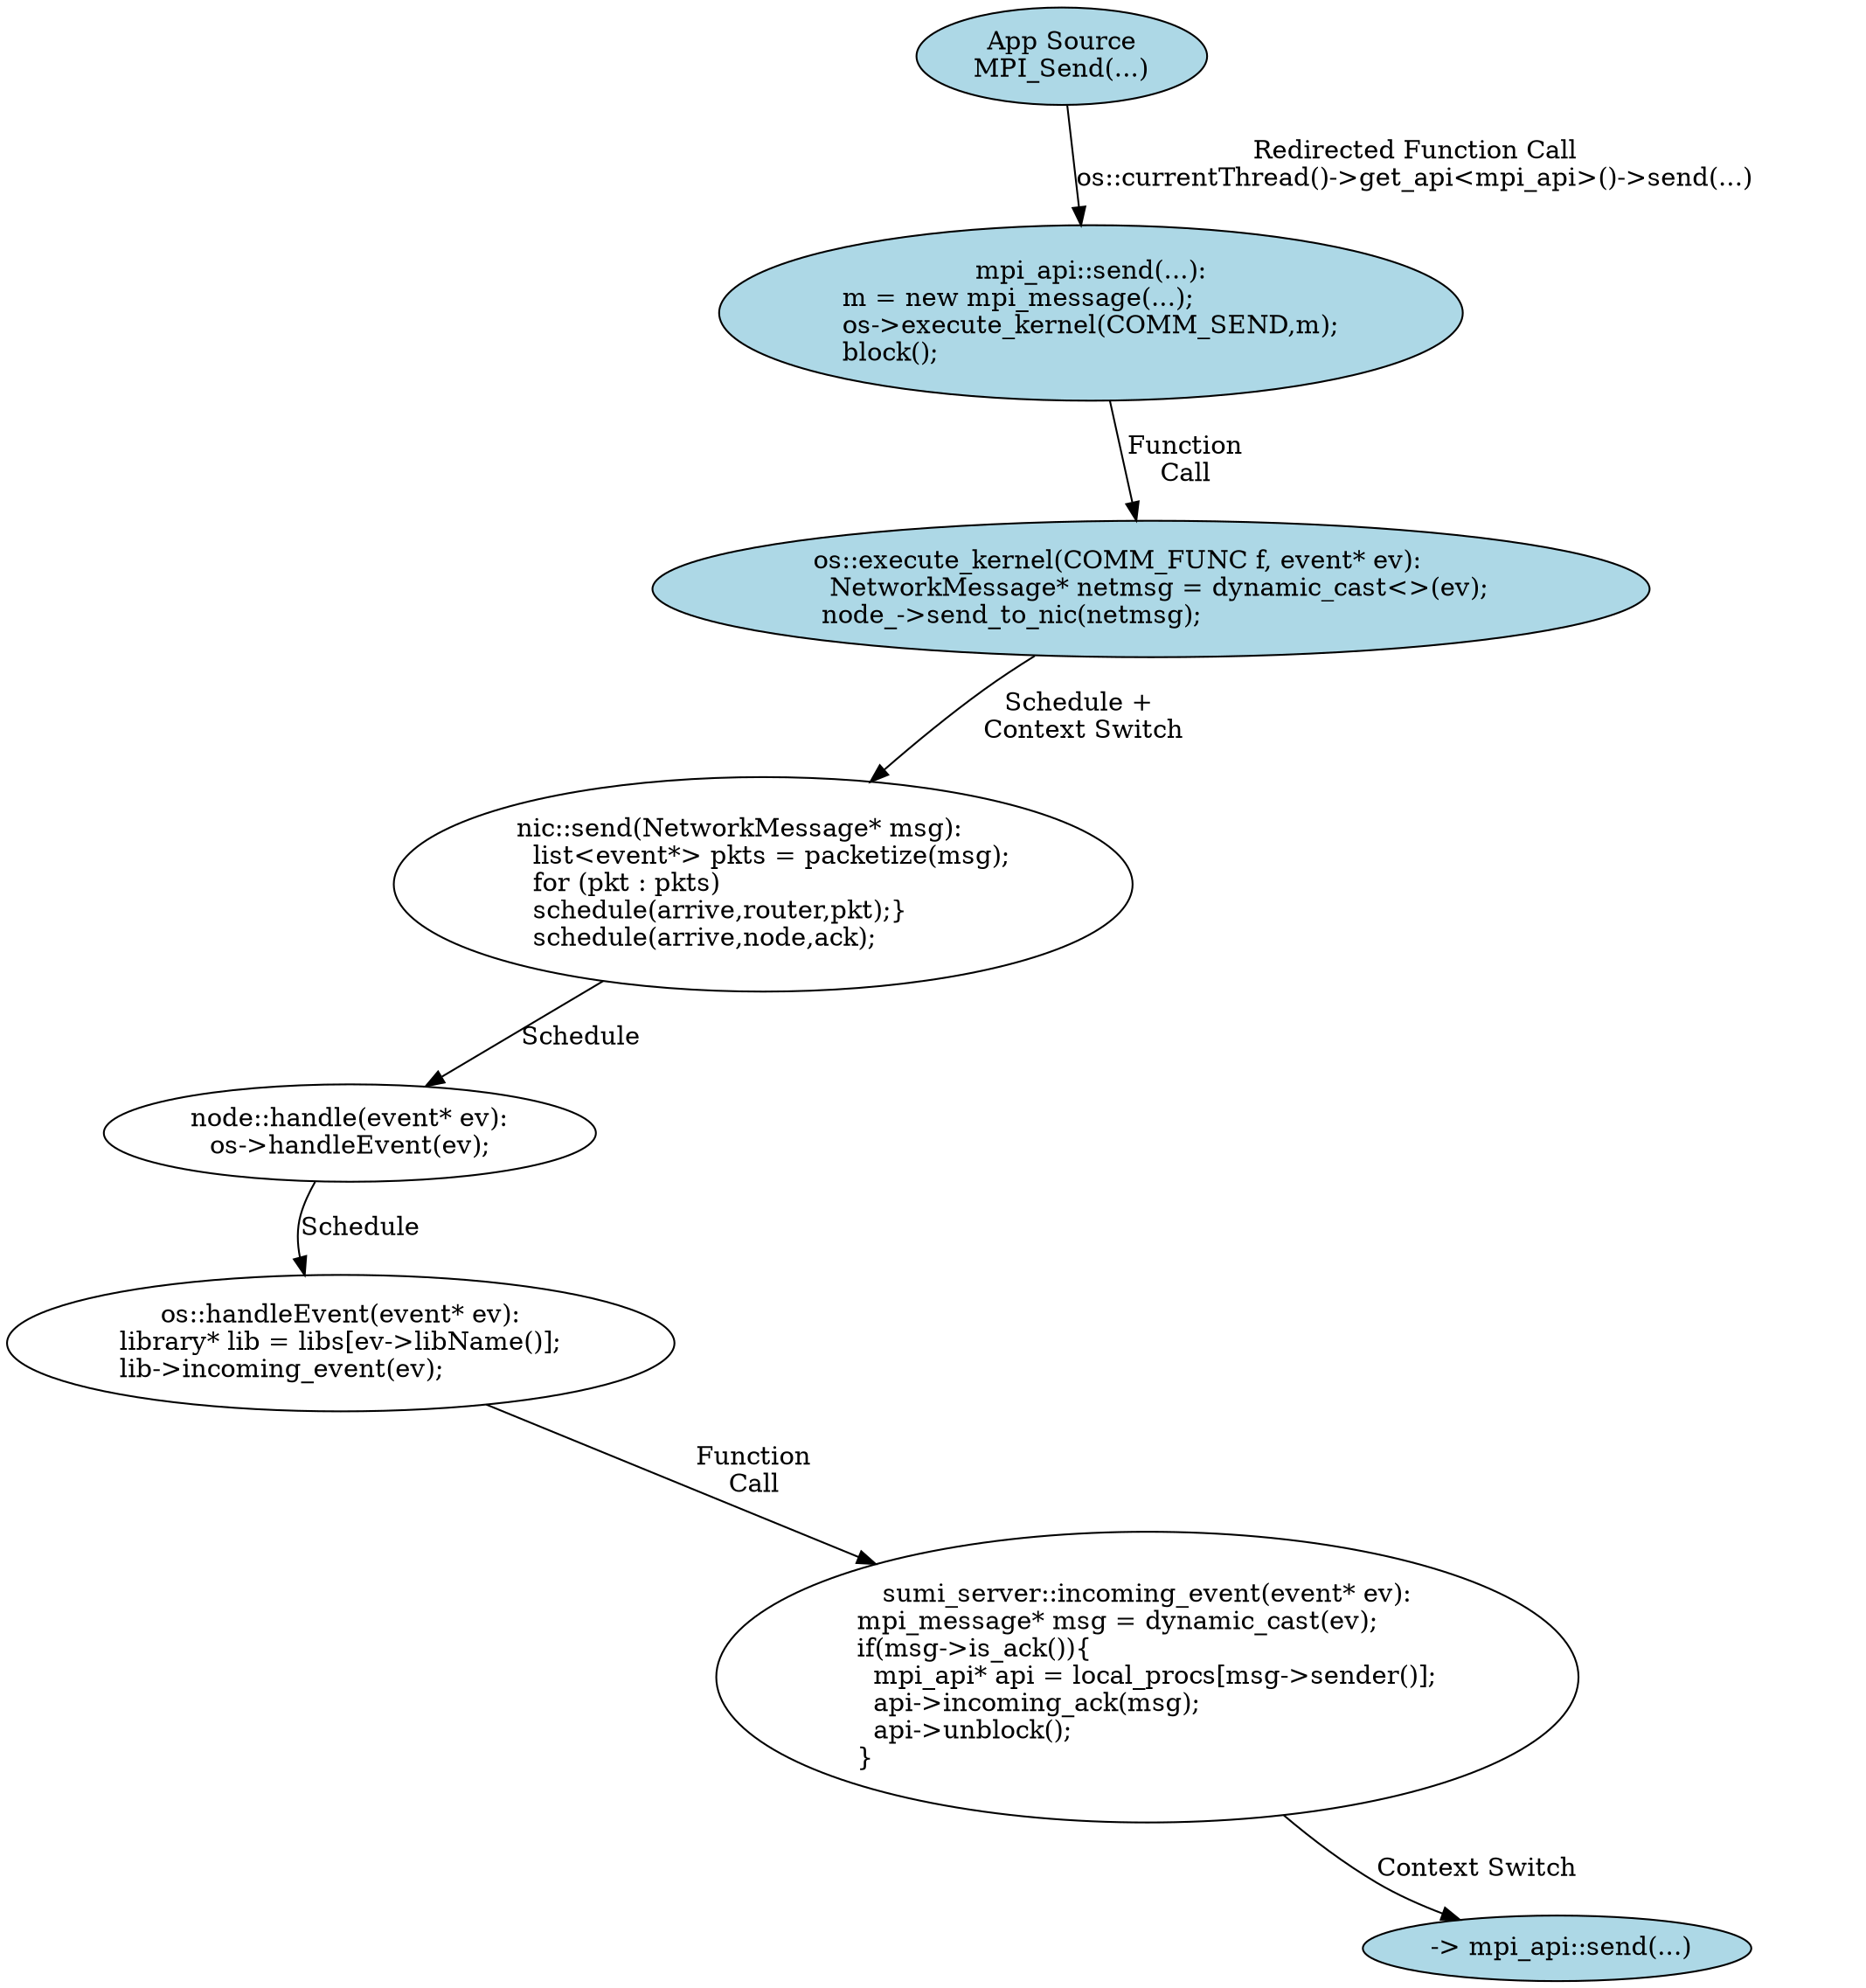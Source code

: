 
digraph { 

nic0,nic1,nic2,nic4,nic5,nic6,nic7,
mpi0,mpi1,mpi2,mpi3,mpi4,mpi5,mpi7,
node0,node1,node2,node3,node6,node7,
thr13,thr14,thr15,thr16
[style=invis];

thr10 [style=filled,fillcolor="lightblue",label="App Source\nMPI_Send(...)"];
thr11 [style=filled,fillcolor="lightblue",label="mpi_api::send(...):\nm = new mpi_message(...);\los->execute_kernel(COMM_SEND,m);\lblock();\l"];
thr12 [style=filled,fillcolor="lightblue",label="os::execute_kernel(COMM_FUNC f, event* ev):\l  NetworkMessage* netmsg = dynamic_cast<>(ev);\l node_->send_to_nic(netmsg);\l"]
nic3  [label="nic::send(NetworkMessage* msg):\l  list<event*> pkts = packetize(msg);\l  for (pkt : pkts)\l  schedule(arrive,router,pkt);}\l  schedule(arrive,node,ack);\l"]
node4 [label="node::handle(event* ev):\nos->handleEvent(ev);"]
node5 [label="os::handleEvent(event* ev):\nlibrary* lib = libs[ev->libName()];\llib->incoming_event(ev);\l"]
mpi6  [label="sumi_server::incoming_event(event* ev):\nmpi_message* msg = dynamic_cast(ev);\lif(msg->is_ack()){\l  mpi_api* api = local_procs[msg->sender()];\l  api->incoming_ack(msg);\l  api->unblock();\l}\l"]
thr17 [style=filled,fillcolor="lightblue",label=" -> mpi_api::send(...)"];




edge[style=invis];
node0->node1->node2->node3->node4->node5->node6->node7;
nic0->nic1->nic2->nic3->nic4->nic5->nic6->nic7;
thr10->thr11->thr12->thr13->thr14->thr15->thr16->thr17;
mpi0->mpi1->mpi2->mpi3->mpi4->mpi5->mpi6->mpi7;


edge[style=solid];
thr10->thr11 [label="Redirected Function Call\nos::currentThread()->get_api<mpi_api>()->send(...)"];
thr11->thr12 [label="Function\nCall"];
thr12->nic3 [label="Schedule + \nContext Switch"];
nic3->node4 [label="Schedule"];
node4->node5 [label="Schedule"];
node5->mpi6 [label="Function\nCall"];
mpi6->thr17 [label="Context Switch"];

#mpi6->thr17 [label="Function\nCall"];

}

